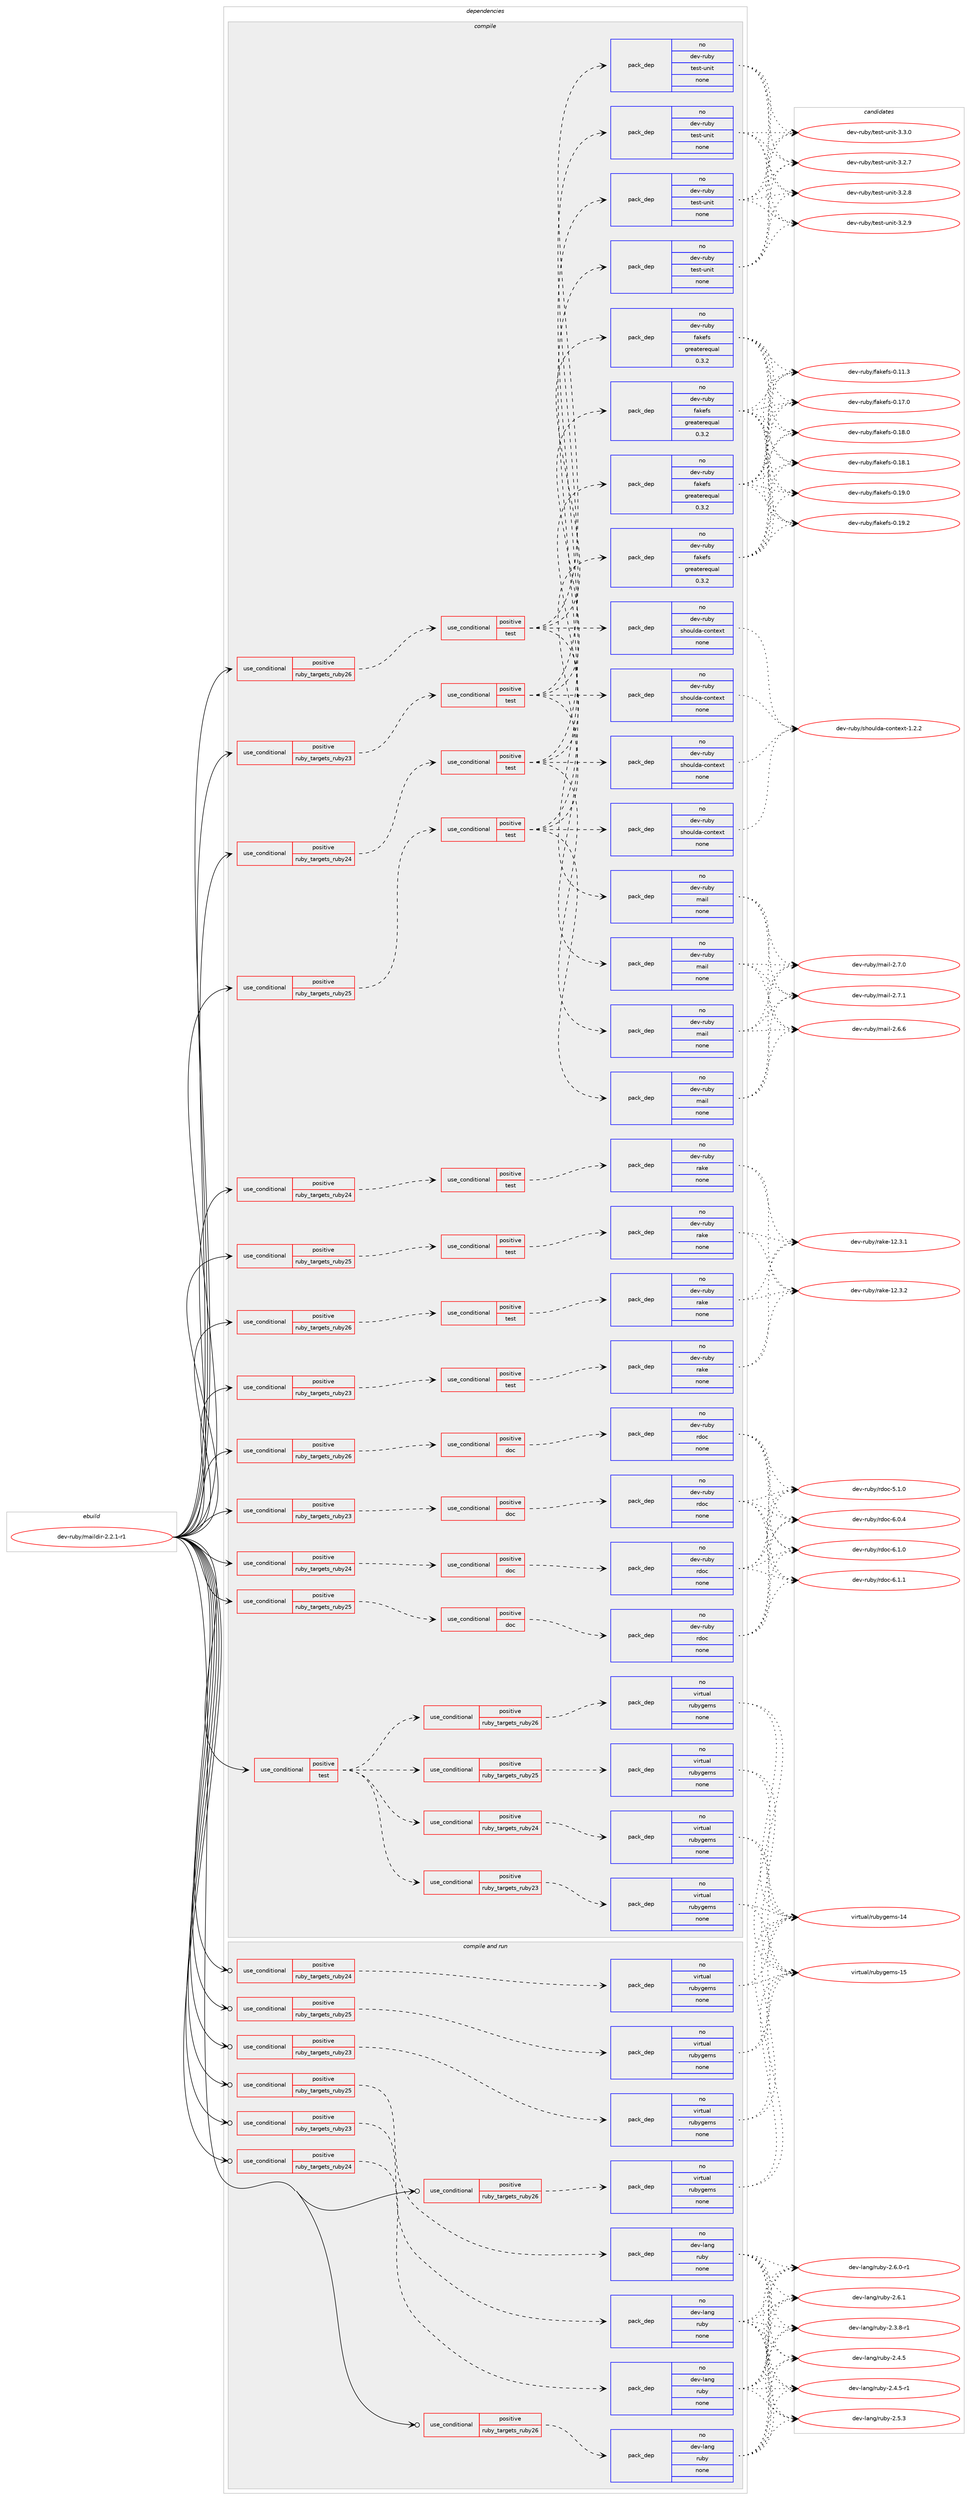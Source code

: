 digraph prolog {

# *************
# Graph options
# *************

newrank=true;
concentrate=true;
compound=true;
graph [rankdir=LR,fontname=Helvetica,fontsize=10,ranksep=1.5];#, ranksep=2.5, nodesep=0.2];
edge  [arrowhead=vee];
node  [fontname=Helvetica,fontsize=10];

# **********
# The ebuild
# **********

subgraph cluster_leftcol {
color=gray;
rank=same;
label=<<i>ebuild</i>>;
id [label="dev-ruby/maildir-2.2.1-r1", color=red, width=4, href="../dev-ruby/maildir-2.2.1-r1.svg"];
}

# ****************
# The dependencies
# ****************

subgraph cluster_midcol {
color=gray;
label=<<i>dependencies</i>>;
subgraph cluster_compile {
fillcolor="#eeeeee";
style=filled;
label=<<i>compile</i>>;
subgraph cond404798 {
dependency1502925 [label=<<TABLE BORDER="0" CELLBORDER="1" CELLSPACING="0" CELLPADDING="4"><TR><TD ROWSPAN="3" CELLPADDING="10">use_conditional</TD></TR><TR><TD>positive</TD></TR><TR><TD>ruby_targets_ruby23</TD></TR></TABLE>>, shape=none, color=red];
subgraph cond404799 {
dependency1502926 [label=<<TABLE BORDER="0" CELLBORDER="1" CELLSPACING="0" CELLPADDING="4"><TR><TD ROWSPAN="3" CELLPADDING="10">use_conditional</TD></TR><TR><TD>positive</TD></TR><TR><TD>doc</TD></TR></TABLE>>, shape=none, color=red];
subgraph pack1074666 {
dependency1502927 [label=<<TABLE BORDER="0" CELLBORDER="1" CELLSPACING="0" CELLPADDING="4" WIDTH="220"><TR><TD ROWSPAN="6" CELLPADDING="30">pack_dep</TD></TR><TR><TD WIDTH="110">no</TD></TR><TR><TD>dev-ruby</TD></TR><TR><TD>rdoc</TD></TR><TR><TD>none</TD></TR><TR><TD></TD></TR></TABLE>>, shape=none, color=blue];
}
dependency1502926:e -> dependency1502927:w [weight=20,style="dashed",arrowhead="vee"];
}
dependency1502925:e -> dependency1502926:w [weight=20,style="dashed",arrowhead="vee"];
}
id:e -> dependency1502925:w [weight=20,style="solid",arrowhead="vee"];
subgraph cond404800 {
dependency1502928 [label=<<TABLE BORDER="0" CELLBORDER="1" CELLSPACING="0" CELLPADDING="4"><TR><TD ROWSPAN="3" CELLPADDING="10">use_conditional</TD></TR><TR><TD>positive</TD></TR><TR><TD>ruby_targets_ruby23</TD></TR></TABLE>>, shape=none, color=red];
subgraph cond404801 {
dependency1502929 [label=<<TABLE BORDER="0" CELLBORDER="1" CELLSPACING="0" CELLPADDING="4"><TR><TD ROWSPAN="3" CELLPADDING="10">use_conditional</TD></TR><TR><TD>positive</TD></TR><TR><TD>test</TD></TR></TABLE>>, shape=none, color=red];
subgraph pack1074667 {
dependency1502930 [label=<<TABLE BORDER="0" CELLBORDER="1" CELLSPACING="0" CELLPADDING="4" WIDTH="220"><TR><TD ROWSPAN="6" CELLPADDING="30">pack_dep</TD></TR><TR><TD WIDTH="110">no</TD></TR><TR><TD>dev-ruby</TD></TR><TR><TD>fakefs</TD></TR><TR><TD>greaterequal</TD></TR><TR><TD>0.3.2</TD></TR></TABLE>>, shape=none, color=blue];
}
dependency1502929:e -> dependency1502930:w [weight=20,style="dashed",arrowhead="vee"];
subgraph pack1074668 {
dependency1502931 [label=<<TABLE BORDER="0" CELLBORDER="1" CELLSPACING="0" CELLPADDING="4" WIDTH="220"><TR><TD ROWSPAN="6" CELLPADDING="30">pack_dep</TD></TR><TR><TD WIDTH="110">no</TD></TR><TR><TD>dev-ruby</TD></TR><TR><TD>mail</TD></TR><TR><TD>none</TD></TR><TR><TD></TD></TR></TABLE>>, shape=none, color=blue];
}
dependency1502929:e -> dependency1502931:w [weight=20,style="dashed",arrowhead="vee"];
subgraph pack1074669 {
dependency1502932 [label=<<TABLE BORDER="0" CELLBORDER="1" CELLSPACING="0" CELLPADDING="4" WIDTH="220"><TR><TD ROWSPAN="6" CELLPADDING="30">pack_dep</TD></TR><TR><TD WIDTH="110">no</TD></TR><TR><TD>dev-ruby</TD></TR><TR><TD>shoulda-context</TD></TR><TR><TD>none</TD></TR><TR><TD></TD></TR></TABLE>>, shape=none, color=blue];
}
dependency1502929:e -> dependency1502932:w [weight=20,style="dashed",arrowhead="vee"];
subgraph pack1074670 {
dependency1502933 [label=<<TABLE BORDER="0" CELLBORDER="1" CELLSPACING="0" CELLPADDING="4" WIDTH="220"><TR><TD ROWSPAN="6" CELLPADDING="30">pack_dep</TD></TR><TR><TD WIDTH="110">no</TD></TR><TR><TD>dev-ruby</TD></TR><TR><TD>test-unit</TD></TR><TR><TD>none</TD></TR><TR><TD></TD></TR></TABLE>>, shape=none, color=blue];
}
dependency1502929:e -> dependency1502933:w [weight=20,style="dashed",arrowhead="vee"];
}
dependency1502928:e -> dependency1502929:w [weight=20,style="dashed",arrowhead="vee"];
}
id:e -> dependency1502928:w [weight=20,style="solid",arrowhead="vee"];
subgraph cond404802 {
dependency1502934 [label=<<TABLE BORDER="0" CELLBORDER="1" CELLSPACING="0" CELLPADDING="4"><TR><TD ROWSPAN="3" CELLPADDING="10">use_conditional</TD></TR><TR><TD>positive</TD></TR><TR><TD>ruby_targets_ruby23</TD></TR></TABLE>>, shape=none, color=red];
subgraph cond404803 {
dependency1502935 [label=<<TABLE BORDER="0" CELLBORDER="1" CELLSPACING="0" CELLPADDING="4"><TR><TD ROWSPAN="3" CELLPADDING="10">use_conditional</TD></TR><TR><TD>positive</TD></TR><TR><TD>test</TD></TR></TABLE>>, shape=none, color=red];
subgraph pack1074671 {
dependency1502936 [label=<<TABLE BORDER="0" CELLBORDER="1" CELLSPACING="0" CELLPADDING="4" WIDTH="220"><TR><TD ROWSPAN="6" CELLPADDING="30">pack_dep</TD></TR><TR><TD WIDTH="110">no</TD></TR><TR><TD>dev-ruby</TD></TR><TR><TD>rake</TD></TR><TR><TD>none</TD></TR><TR><TD></TD></TR></TABLE>>, shape=none, color=blue];
}
dependency1502935:e -> dependency1502936:w [weight=20,style="dashed",arrowhead="vee"];
}
dependency1502934:e -> dependency1502935:w [weight=20,style="dashed",arrowhead="vee"];
}
id:e -> dependency1502934:w [weight=20,style="solid",arrowhead="vee"];
subgraph cond404804 {
dependency1502937 [label=<<TABLE BORDER="0" CELLBORDER="1" CELLSPACING="0" CELLPADDING="4"><TR><TD ROWSPAN="3" CELLPADDING="10">use_conditional</TD></TR><TR><TD>positive</TD></TR><TR><TD>ruby_targets_ruby24</TD></TR></TABLE>>, shape=none, color=red];
subgraph cond404805 {
dependency1502938 [label=<<TABLE BORDER="0" CELLBORDER="1" CELLSPACING="0" CELLPADDING="4"><TR><TD ROWSPAN="3" CELLPADDING="10">use_conditional</TD></TR><TR><TD>positive</TD></TR><TR><TD>doc</TD></TR></TABLE>>, shape=none, color=red];
subgraph pack1074672 {
dependency1502939 [label=<<TABLE BORDER="0" CELLBORDER="1" CELLSPACING="0" CELLPADDING="4" WIDTH="220"><TR><TD ROWSPAN="6" CELLPADDING="30">pack_dep</TD></TR><TR><TD WIDTH="110">no</TD></TR><TR><TD>dev-ruby</TD></TR><TR><TD>rdoc</TD></TR><TR><TD>none</TD></TR><TR><TD></TD></TR></TABLE>>, shape=none, color=blue];
}
dependency1502938:e -> dependency1502939:w [weight=20,style="dashed",arrowhead="vee"];
}
dependency1502937:e -> dependency1502938:w [weight=20,style="dashed",arrowhead="vee"];
}
id:e -> dependency1502937:w [weight=20,style="solid",arrowhead="vee"];
subgraph cond404806 {
dependency1502940 [label=<<TABLE BORDER="0" CELLBORDER="1" CELLSPACING="0" CELLPADDING="4"><TR><TD ROWSPAN="3" CELLPADDING="10">use_conditional</TD></TR><TR><TD>positive</TD></TR><TR><TD>ruby_targets_ruby24</TD></TR></TABLE>>, shape=none, color=red];
subgraph cond404807 {
dependency1502941 [label=<<TABLE BORDER="0" CELLBORDER="1" CELLSPACING="0" CELLPADDING="4"><TR><TD ROWSPAN="3" CELLPADDING="10">use_conditional</TD></TR><TR><TD>positive</TD></TR><TR><TD>test</TD></TR></TABLE>>, shape=none, color=red];
subgraph pack1074673 {
dependency1502942 [label=<<TABLE BORDER="0" CELLBORDER="1" CELLSPACING="0" CELLPADDING="4" WIDTH="220"><TR><TD ROWSPAN="6" CELLPADDING="30">pack_dep</TD></TR><TR><TD WIDTH="110">no</TD></TR><TR><TD>dev-ruby</TD></TR><TR><TD>fakefs</TD></TR><TR><TD>greaterequal</TD></TR><TR><TD>0.3.2</TD></TR></TABLE>>, shape=none, color=blue];
}
dependency1502941:e -> dependency1502942:w [weight=20,style="dashed",arrowhead="vee"];
subgraph pack1074674 {
dependency1502943 [label=<<TABLE BORDER="0" CELLBORDER="1" CELLSPACING="0" CELLPADDING="4" WIDTH="220"><TR><TD ROWSPAN="6" CELLPADDING="30">pack_dep</TD></TR><TR><TD WIDTH="110">no</TD></TR><TR><TD>dev-ruby</TD></TR><TR><TD>mail</TD></TR><TR><TD>none</TD></TR><TR><TD></TD></TR></TABLE>>, shape=none, color=blue];
}
dependency1502941:e -> dependency1502943:w [weight=20,style="dashed",arrowhead="vee"];
subgraph pack1074675 {
dependency1502944 [label=<<TABLE BORDER="0" CELLBORDER="1" CELLSPACING="0" CELLPADDING="4" WIDTH="220"><TR><TD ROWSPAN="6" CELLPADDING="30">pack_dep</TD></TR><TR><TD WIDTH="110">no</TD></TR><TR><TD>dev-ruby</TD></TR><TR><TD>shoulda-context</TD></TR><TR><TD>none</TD></TR><TR><TD></TD></TR></TABLE>>, shape=none, color=blue];
}
dependency1502941:e -> dependency1502944:w [weight=20,style="dashed",arrowhead="vee"];
subgraph pack1074676 {
dependency1502945 [label=<<TABLE BORDER="0" CELLBORDER="1" CELLSPACING="0" CELLPADDING="4" WIDTH="220"><TR><TD ROWSPAN="6" CELLPADDING="30">pack_dep</TD></TR><TR><TD WIDTH="110">no</TD></TR><TR><TD>dev-ruby</TD></TR><TR><TD>test-unit</TD></TR><TR><TD>none</TD></TR><TR><TD></TD></TR></TABLE>>, shape=none, color=blue];
}
dependency1502941:e -> dependency1502945:w [weight=20,style="dashed",arrowhead="vee"];
}
dependency1502940:e -> dependency1502941:w [weight=20,style="dashed",arrowhead="vee"];
}
id:e -> dependency1502940:w [weight=20,style="solid",arrowhead="vee"];
subgraph cond404808 {
dependency1502946 [label=<<TABLE BORDER="0" CELLBORDER="1" CELLSPACING="0" CELLPADDING="4"><TR><TD ROWSPAN="3" CELLPADDING="10">use_conditional</TD></TR><TR><TD>positive</TD></TR><TR><TD>ruby_targets_ruby24</TD></TR></TABLE>>, shape=none, color=red];
subgraph cond404809 {
dependency1502947 [label=<<TABLE BORDER="0" CELLBORDER="1" CELLSPACING="0" CELLPADDING="4"><TR><TD ROWSPAN="3" CELLPADDING="10">use_conditional</TD></TR><TR><TD>positive</TD></TR><TR><TD>test</TD></TR></TABLE>>, shape=none, color=red];
subgraph pack1074677 {
dependency1502948 [label=<<TABLE BORDER="0" CELLBORDER="1" CELLSPACING="0" CELLPADDING="4" WIDTH="220"><TR><TD ROWSPAN="6" CELLPADDING="30">pack_dep</TD></TR><TR><TD WIDTH="110">no</TD></TR><TR><TD>dev-ruby</TD></TR><TR><TD>rake</TD></TR><TR><TD>none</TD></TR><TR><TD></TD></TR></TABLE>>, shape=none, color=blue];
}
dependency1502947:e -> dependency1502948:w [weight=20,style="dashed",arrowhead="vee"];
}
dependency1502946:e -> dependency1502947:w [weight=20,style="dashed",arrowhead="vee"];
}
id:e -> dependency1502946:w [weight=20,style="solid",arrowhead="vee"];
subgraph cond404810 {
dependency1502949 [label=<<TABLE BORDER="0" CELLBORDER="1" CELLSPACING="0" CELLPADDING="4"><TR><TD ROWSPAN="3" CELLPADDING="10">use_conditional</TD></TR><TR><TD>positive</TD></TR><TR><TD>ruby_targets_ruby25</TD></TR></TABLE>>, shape=none, color=red];
subgraph cond404811 {
dependency1502950 [label=<<TABLE BORDER="0" CELLBORDER="1" CELLSPACING="0" CELLPADDING="4"><TR><TD ROWSPAN="3" CELLPADDING="10">use_conditional</TD></TR><TR><TD>positive</TD></TR><TR><TD>doc</TD></TR></TABLE>>, shape=none, color=red];
subgraph pack1074678 {
dependency1502951 [label=<<TABLE BORDER="0" CELLBORDER="1" CELLSPACING="0" CELLPADDING="4" WIDTH="220"><TR><TD ROWSPAN="6" CELLPADDING="30">pack_dep</TD></TR><TR><TD WIDTH="110">no</TD></TR><TR><TD>dev-ruby</TD></TR><TR><TD>rdoc</TD></TR><TR><TD>none</TD></TR><TR><TD></TD></TR></TABLE>>, shape=none, color=blue];
}
dependency1502950:e -> dependency1502951:w [weight=20,style="dashed",arrowhead="vee"];
}
dependency1502949:e -> dependency1502950:w [weight=20,style="dashed",arrowhead="vee"];
}
id:e -> dependency1502949:w [weight=20,style="solid",arrowhead="vee"];
subgraph cond404812 {
dependency1502952 [label=<<TABLE BORDER="0" CELLBORDER="1" CELLSPACING="0" CELLPADDING="4"><TR><TD ROWSPAN="3" CELLPADDING="10">use_conditional</TD></TR><TR><TD>positive</TD></TR><TR><TD>ruby_targets_ruby25</TD></TR></TABLE>>, shape=none, color=red];
subgraph cond404813 {
dependency1502953 [label=<<TABLE BORDER="0" CELLBORDER="1" CELLSPACING="0" CELLPADDING="4"><TR><TD ROWSPAN="3" CELLPADDING="10">use_conditional</TD></TR><TR><TD>positive</TD></TR><TR><TD>test</TD></TR></TABLE>>, shape=none, color=red];
subgraph pack1074679 {
dependency1502954 [label=<<TABLE BORDER="0" CELLBORDER="1" CELLSPACING="0" CELLPADDING="4" WIDTH="220"><TR><TD ROWSPAN="6" CELLPADDING="30">pack_dep</TD></TR><TR><TD WIDTH="110">no</TD></TR><TR><TD>dev-ruby</TD></TR><TR><TD>fakefs</TD></TR><TR><TD>greaterequal</TD></TR><TR><TD>0.3.2</TD></TR></TABLE>>, shape=none, color=blue];
}
dependency1502953:e -> dependency1502954:w [weight=20,style="dashed",arrowhead="vee"];
subgraph pack1074680 {
dependency1502955 [label=<<TABLE BORDER="0" CELLBORDER="1" CELLSPACING="0" CELLPADDING="4" WIDTH="220"><TR><TD ROWSPAN="6" CELLPADDING="30">pack_dep</TD></TR><TR><TD WIDTH="110">no</TD></TR><TR><TD>dev-ruby</TD></TR><TR><TD>mail</TD></TR><TR><TD>none</TD></TR><TR><TD></TD></TR></TABLE>>, shape=none, color=blue];
}
dependency1502953:e -> dependency1502955:w [weight=20,style="dashed",arrowhead="vee"];
subgraph pack1074681 {
dependency1502956 [label=<<TABLE BORDER="0" CELLBORDER="1" CELLSPACING="0" CELLPADDING="4" WIDTH="220"><TR><TD ROWSPAN="6" CELLPADDING="30">pack_dep</TD></TR><TR><TD WIDTH="110">no</TD></TR><TR><TD>dev-ruby</TD></TR><TR><TD>shoulda-context</TD></TR><TR><TD>none</TD></TR><TR><TD></TD></TR></TABLE>>, shape=none, color=blue];
}
dependency1502953:e -> dependency1502956:w [weight=20,style="dashed",arrowhead="vee"];
subgraph pack1074682 {
dependency1502957 [label=<<TABLE BORDER="0" CELLBORDER="1" CELLSPACING="0" CELLPADDING="4" WIDTH="220"><TR><TD ROWSPAN="6" CELLPADDING="30">pack_dep</TD></TR><TR><TD WIDTH="110">no</TD></TR><TR><TD>dev-ruby</TD></TR><TR><TD>test-unit</TD></TR><TR><TD>none</TD></TR><TR><TD></TD></TR></TABLE>>, shape=none, color=blue];
}
dependency1502953:e -> dependency1502957:w [weight=20,style="dashed",arrowhead="vee"];
}
dependency1502952:e -> dependency1502953:w [weight=20,style="dashed",arrowhead="vee"];
}
id:e -> dependency1502952:w [weight=20,style="solid",arrowhead="vee"];
subgraph cond404814 {
dependency1502958 [label=<<TABLE BORDER="0" CELLBORDER="1" CELLSPACING="0" CELLPADDING="4"><TR><TD ROWSPAN="3" CELLPADDING="10">use_conditional</TD></TR><TR><TD>positive</TD></TR><TR><TD>ruby_targets_ruby25</TD></TR></TABLE>>, shape=none, color=red];
subgraph cond404815 {
dependency1502959 [label=<<TABLE BORDER="0" CELLBORDER="1" CELLSPACING="0" CELLPADDING="4"><TR><TD ROWSPAN="3" CELLPADDING="10">use_conditional</TD></TR><TR><TD>positive</TD></TR><TR><TD>test</TD></TR></TABLE>>, shape=none, color=red];
subgraph pack1074683 {
dependency1502960 [label=<<TABLE BORDER="0" CELLBORDER="1" CELLSPACING="0" CELLPADDING="4" WIDTH="220"><TR><TD ROWSPAN="6" CELLPADDING="30">pack_dep</TD></TR><TR><TD WIDTH="110">no</TD></TR><TR><TD>dev-ruby</TD></TR><TR><TD>rake</TD></TR><TR><TD>none</TD></TR><TR><TD></TD></TR></TABLE>>, shape=none, color=blue];
}
dependency1502959:e -> dependency1502960:w [weight=20,style="dashed",arrowhead="vee"];
}
dependency1502958:e -> dependency1502959:w [weight=20,style="dashed",arrowhead="vee"];
}
id:e -> dependency1502958:w [weight=20,style="solid",arrowhead="vee"];
subgraph cond404816 {
dependency1502961 [label=<<TABLE BORDER="0" CELLBORDER="1" CELLSPACING="0" CELLPADDING="4"><TR><TD ROWSPAN="3" CELLPADDING="10">use_conditional</TD></TR><TR><TD>positive</TD></TR><TR><TD>ruby_targets_ruby26</TD></TR></TABLE>>, shape=none, color=red];
subgraph cond404817 {
dependency1502962 [label=<<TABLE BORDER="0" CELLBORDER="1" CELLSPACING="0" CELLPADDING="4"><TR><TD ROWSPAN="3" CELLPADDING="10">use_conditional</TD></TR><TR><TD>positive</TD></TR><TR><TD>doc</TD></TR></TABLE>>, shape=none, color=red];
subgraph pack1074684 {
dependency1502963 [label=<<TABLE BORDER="0" CELLBORDER="1" CELLSPACING="0" CELLPADDING="4" WIDTH="220"><TR><TD ROWSPAN="6" CELLPADDING="30">pack_dep</TD></TR><TR><TD WIDTH="110">no</TD></TR><TR><TD>dev-ruby</TD></TR><TR><TD>rdoc</TD></TR><TR><TD>none</TD></TR><TR><TD></TD></TR></TABLE>>, shape=none, color=blue];
}
dependency1502962:e -> dependency1502963:w [weight=20,style="dashed",arrowhead="vee"];
}
dependency1502961:e -> dependency1502962:w [weight=20,style="dashed",arrowhead="vee"];
}
id:e -> dependency1502961:w [weight=20,style="solid",arrowhead="vee"];
subgraph cond404818 {
dependency1502964 [label=<<TABLE BORDER="0" CELLBORDER="1" CELLSPACING="0" CELLPADDING="4"><TR><TD ROWSPAN="3" CELLPADDING="10">use_conditional</TD></TR><TR><TD>positive</TD></TR><TR><TD>ruby_targets_ruby26</TD></TR></TABLE>>, shape=none, color=red];
subgraph cond404819 {
dependency1502965 [label=<<TABLE BORDER="0" CELLBORDER="1" CELLSPACING="0" CELLPADDING="4"><TR><TD ROWSPAN="3" CELLPADDING="10">use_conditional</TD></TR><TR><TD>positive</TD></TR><TR><TD>test</TD></TR></TABLE>>, shape=none, color=red];
subgraph pack1074685 {
dependency1502966 [label=<<TABLE BORDER="0" CELLBORDER="1" CELLSPACING="0" CELLPADDING="4" WIDTH="220"><TR><TD ROWSPAN="6" CELLPADDING="30">pack_dep</TD></TR><TR><TD WIDTH="110">no</TD></TR><TR><TD>dev-ruby</TD></TR><TR><TD>fakefs</TD></TR><TR><TD>greaterequal</TD></TR><TR><TD>0.3.2</TD></TR></TABLE>>, shape=none, color=blue];
}
dependency1502965:e -> dependency1502966:w [weight=20,style="dashed",arrowhead="vee"];
subgraph pack1074686 {
dependency1502967 [label=<<TABLE BORDER="0" CELLBORDER="1" CELLSPACING="0" CELLPADDING="4" WIDTH="220"><TR><TD ROWSPAN="6" CELLPADDING="30">pack_dep</TD></TR><TR><TD WIDTH="110">no</TD></TR><TR><TD>dev-ruby</TD></TR><TR><TD>mail</TD></TR><TR><TD>none</TD></TR><TR><TD></TD></TR></TABLE>>, shape=none, color=blue];
}
dependency1502965:e -> dependency1502967:w [weight=20,style="dashed",arrowhead="vee"];
subgraph pack1074687 {
dependency1502968 [label=<<TABLE BORDER="0" CELLBORDER="1" CELLSPACING="0" CELLPADDING="4" WIDTH="220"><TR><TD ROWSPAN="6" CELLPADDING="30">pack_dep</TD></TR><TR><TD WIDTH="110">no</TD></TR><TR><TD>dev-ruby</TD></TR><TR><TD>shoulda-context</TD></TR><TR><TD>none</TD></TR><TR><TD></TD></TR></TABLE>>, shape=none, color=blue];
}
dependency1502965:e -> dependency1502968:w [weight=20,style="dashed",arrowhead="vee"];
subgraph pack1074688 {
dependency1502969 [label=<<TABLE BORDER="0" CELLBORDER="1" CELLSPACING="0" CELLPADDING="4" WIDTH="220"><TR><TD ROWSPAN="6" CELLPADDING="30">pack_dep</TD></TR><TR><TD WIDTH="110">no</TD></TR><TR><TD>dev-ruby</TD></TR><TR><TD>test-unit</TD></TR><TR><TD>none</TD></TR><TR><TD></TD></TR></TABLE>>, shape=none, color=blue];
}
dependency1502965:e -> dependency1502969:w [weight=20,style="dashed",arrowhead="vee"];
}
dependency1502964:e -> dependency1502965:w [weight=20,style="dashed",arrowhead="vee"];
}
id:e -> dependency1502964:w [weight=20,style="solid",arrowhead="vee"];
subgraph cond404820 {
dependency1502970 [label=<<TABLE BORDER="0" CELLBORDER="1" CELLSPACING="0" CELLPADDING="4"><TR><TD ROWSPAN="3" CELLPADDING="10">use_conditional</TD></TR><TR><TD>positive</TD></TR><TR><TD>ruby_targets_ruby26</TD></TR></TABLE>>, shape=none, color=red];
subgraph cond404821 {
dependency1502971 [label=<<TABLE BORDER="0" CELLBORDER="1" CELLSPACING="0" CELLPADDING="4"><TR><TD ROWSPAN="3" CELLPADDING="10">use_conditional</TD></TR><TR><TD>positive</TD></TR><TR><TD>test</TD></TR></TABLE>>, shape=none, color=red];
subgraph pack1074689 {
dependency1502972 [label=<<TABLE BORDER="0" CELLBORDER="1" CELLSPACING="0" CELLPADDING="4" WIDTH="220"><TR><TD ROWSPAN="6" CELLPADDING="30">pack_dep</TD></TR><TR><TD WIDTH="110">no</TD></TR><TR><TD>dev-ruby</TD></TR><TR><TD>rake</TD></TR><TR><TD>none</TD></TR><TR><TD></TD></TR></TABLE>>, shape=none, color=blue];
}
dependency1502971:e -> dependency1502972:w [weight=20,style="dashed",arrowhead="vee"];
}
dependency1502970:e -> dependency1502971:w [weight=20,style="dashed",arrowhead="vee"];
}
id:e -> dependency1502970:w [weight=20,style="solid",arrowhead="vee"];
subgraph cond404822 {
dependency1502973 [label=<<TABLE BORDER="0" CELLBORDER="1" CELLSPACING="0" CELLPADDING="4"><TR><TD ROWSPAN="3" CELLPADDING="10">use_conditional</TD></TR><TR><TD>positive</TD></TR><TR><TD>test</TD></TR></TABLE>>, shape=none, color=red];
subgraph cond404823 {
dependency1502974 [label=<<TABLE BORDER="0" CELLBORDER="1" CELLSPACING="0" CELLPADDING="4"><TR><TD ROWSPAN="3" CELLPADDING="10">use_conditional</TD></TR><TR><TD>positive</TD></TR><TR><TD>ruby_targets_ruby23</TD></TR></TABLE>>, shape=none, color=red];
subgraph pack1074690 {
dependency1502975 [label=<<TABLE BORDER="0" CELLBORDER="1" CELLSPACING="0" CELLPADDING="4" WIDTH="220"><TR><TD ROWSPAN="6" CELLPADDING="30">pack_dep</TD></TR><TR><TD WIDTH="110">no</TD></TR><TR><TD>virtual</TD></TR><TR><TD>rubygems</TD></TR><TR><TD>none</TD></TR><TR><TD></TD></TR></TABLE>>, shape=none, color=blue];
}
dependency1502974:e -> dependency1502975:w [weight=20,style="dashed",arrowhead="vee"];
}
dependency1502973:e -> dependency1502974:w [weight=20,style="dashed",arrowhead="vee"];
subgraph cond404824 {
dependency1502976 [label=<<TABLE BORDER="0" CELLBORDER="1" CELLSPACING="0" CELLPADDING="4"><TR><TD ROWSPAN="3" CELLPADDING="10">use_conditional</TD></TR><TR><TD>positive</TD></TR><TR><TD>ruby_targets_ruby24</TD></TR></TABLE>>, shape=none, color=red];
subgraph pack1074691 {
dependency1502977 [label=<<TABLE BORDER="0" CELLBORDER="1" CELLSPACING="0" CELLPADDING="4" WIDTH="220"><TR><TD ROWSPAN="6" CELLPADDING="30">pack_dep</TD></TR><TR><TD WIDTH="110">no</TD></TR><TR><TD>virtual</TD></TR><TR><TD>rubygems</TD></TR><TR><TD>none</TD></TR><TR><TD></TD></TR></TABLE>>, shape=none, color=blue];
}
dependency1502976:e -> dependency1502977:w [weight=20,style="dashed",arrowhead="vee"];
}
dependency1502973:e -> dependency1502976:w [weight=20,style="dashed",arrowhead="vee"];
subgraph cond404825 {
dependency1502978 [label=<<TABLE BORDER="0" CELLBORDER="1" CELLSPACING="0" CELLPADDING="4"><TR><TD ROWSPAN="3" CELLPADDING="10">use_conditional</TD></TR><TR><TD>positive</TD></TR><TR><TD>ruby_targets_ruby25</TD></TR></TABLE>>, shape=none, color=red];
subgraph pack1074692 {
dependency1502979 [label=<<TABLE BORDER="0" CELLBORDER="1" CELLSPACING="0" CELLPADDING="4" WIDTH="220"><TR><TD ROWSPAN="6" CELLPADDING="30">pack_dep</TD></TR><TR><TD WIDTH="110">no</TD></TR><TR><TD>virtual</TD></TR><TR><TD>rubygems</TD></TR><TR><TD>none</TD></TR><TR><TD></TD></TR></TABLE>>, shape=none, color=blue];
}
dependency1502978:e -> dependency1502979:w [weight=20,style="dashed",arrowhead="vee"];
}
dependency1502973:e -> dependency1502978:w [weight=20,style="dashed",arrowhead="vee"];
subgraph cond404826 {
dependency1502980 [label=<<TABLE BORDER="0" CELLBORDER="1" CELLSPACING="0" CELLPADDING="4"><TR><TD ROWSPAN="3" CELLPADDING="10">use_conditional</TD></TR><TR><TD>positive</TD></TR><TR><TD>ruby_targets_ruby26</TD></TR></TABLE>>, shape=none, color=red];
subgraph pack1074693 {
dependency1502981 [label=<<TABLE BORDER="0" CELLBORDER="1" CELLSPACING="0" CELLPADDING="4" WIDTH="220"><TR><TD ROWSPAN="6" CELLPADDING="30">pack_dep</TD></TR><TR><TD WIDTH="110">no</TD></TR><TR><TD>virtual</TD></TR><TR><TD>rubygems</TD></TR><TR><TD>none</TD></TR><TR><TD></TD></TR></TABLE>>, shape=none, color=blue];
}
dependency1502980:e -> dependency1502981:w [weight=20,style="dashed",arrowhead="vee"];
}
dependency1502973:e -> dependency1502980:w [weight=20,style="dashed",arrowhead="vee"];
}
id:e -> dependency1502973:w [weight=20,style="solid",arrowhead="vee"];
}
subgraph cluster_compileandrun {
fillcolor="#eeeeee";
style=filled;
label=<<i>compile and run</i>>;
subgraph cond404827 {
dependency1502982 [label=<<TABLE BORDER="0" CELLBORDER="1" CELLSPACING="0" CELLPADDING="4"><TR><TD ROWSPAN="3" CELLPADDING="10">use_conditional</TD></TR><TR><TD>positive</TD></TR><TR><TD>ruby_targets_ruby23</TD></TR></TABLE>>, shape=none, color=red];
subgraph pack1074694 {
dependency1502983 [label=<<TABLE BORDER="0" CELLBORDER="1" CELLSPACING="0" CELLPADDING="4" WIDTH="220"><TR><TD ROWSPAN="6" CELLPADDING="30">pack_dep</TD></TR><TR><TD WIDTH="110">no</TD></TR><TR><TD>dev-lang</TD></TR><TR><TD>ruby</TD></TR><TR><TD>none</TD></TR><TR><TD></TD></TR></TABLE>>, shape=none, color=blue];
}
dependency1502982:e -> dependency1502983:w [weight=20,style="dashed",arrowhead="vee"];
}
id:e -> dependency1502982:w [weight=20,style="solid",arrowhead="odotvee"];
subgraph cond404828 {
dependency1502984 [label=<<TABLE BORDER="0" CELLBORDER="1" CELLSPACING="0" CELLPADDING="4"><TR><TD ROWSPAN="3" CELLPADDING="10">use_conditional</TD></TR><TR><TD>positive</TD></TR><TR><TD>ruby_targets_ruby23</TD></TR></TABLE>>, shape=none, color=red];
subgraph pack1074695 {
dependency1502985 [label=<<TABLE BORDER="0" CELLBORDER="1" CELLSPACING="0" CELLPADDING="4" WIDTH="220"><TR><TD ROWSPAN="6" CELLPADDING="30">pack_dep</TD></TR><TR><TD WIDTH="110">no</TD></TR><TR><TD>virtual</TD></TR><TR><TD>rubygems</TD></TR><TR><TD>none</TD></TR><TR><TD></TD></TR></TABLE>>, shape=none, color=blue];
}
dependency1502984:e -> dependency1502985:w [weight=20,style="dashed",arrowhead="vee"];
}
id:e -> dependency1502984:w [weight=20,style="solid",arrowhead="odotvee"];
subgraph cond404829 {
dependency1502986 [label=<<TABLE BORDER="0" CELLBORDER="1" CELLSPACING="0" CELLPADDING="4"><TR><TD ROWSPAN="3" CELLPADDING="10">use_conditional</TD></TR><TR><TD>positive</TD></TR><TR><TD>ruby_targets_ruby24</TD></TR></TABLE>>, shape=none, color=red];
subgraph pack1074696 {
dependency1502987 [label=<<TABLE BORDER="0" CELLBORDER="1" CELLSPACING="0" CELLPADDING="4" WIDTH="220"><TR><TD ROWSPAN="6" CELLPADDING="30">pack_dep</TD></TR><TR><TD WIDTH="110">no</TD></TR><TR><TD>dev-lang</TD></TR><TR><TD>ruby</TD></TR><TR><TD>none</TD></TR><TR><TD></TD></TR></TABLE>>, shape=none, color=blue];
}
dependency1502986:e -> dependency1502987:w [weight=20,style="dashed",arrowhead="vee"];
}
id:e -> dependency1502986:w [weight=20,style="solid",arrowhead="odotvee"];
subgraph cond404830 {
dependency1502988 [label=<<TABLE BORDER="0" CELLBORDER="1" CELLSPACING="0" CELLPADDING="4"><TR><TD ROWSPAN="3" CELLPADDING="10">use_conditional</TD></TR><TR><TD>positive</TD></TR><TR><TD>ruby_targets_ruby24</TD></TR></TABLE>>, shape=none, color=red];
subgraph pack1074697 {
dependency1502989 [label=<<TABLE BORDER="0" CELLBORDER="1" CELLSPACING="0" CELLPADDING="4" WIDTH="220"><TR><TD ROWSPAN="6" CELLPADDING="30">pack_dep</TD></TR><TR><TD WIDTH="110">no</TD></TR><TR><TD>virtual</TD></TR><TR><TD>rubygems</TD></TR><TR><TD>none</TD></TR><TR><TD></TD></TR></TABLE>>, shape=none, color=blue];
}
dependency1502988:e -> dependency1502989:w [weight=20,style="dashed",arrowhead="vee"];
}
id:e -> dependency1502988:w [weight=20,style="solid",arrowhead="odotvee"];
subgraph cond404831 {
dependency1502990 [label=<<TABLE BORDER="0" CELLBORDER="1" CELLSPACING="0" CELLPADDING="4"><TR><TD ROWSPAN="3" CELLPADDING="10">use_conditional</TD></TR><TR><TD>positive</TD></TR><TR><TD>ruby_targets_ruby25</TD></TR></TABLE>>, shape=none, color=red];
subgraph pack1074698 {
dependency1502991 [label=<<TABLE BORDER="0" CELLBORDER="1" CELLSPACING="0" CELLPADDING="4" WIDTH="220"><TR><TD ROWSPAN="6" CELLPADDING="30">pack_dep</TD></TR><TR><TD WIDTH="110">no</TD></TR><TR><TD>dev-lang</TD></TR><TR><TD>ruby</TD></TR><TR><TD>none</TD></TR><TR><TD></TD></TR></TABLE>>, shape=none, color=blue];
}
dependency1502990:e -> dependency1502991:w [weight=20,style="dashed",arrowhead="vee"];
}
id:e -> dependency1502990:w [weight=20,style="solid",arrowhead="odotvee"];
subgraph cond404832 {
dependency1502992 [label=<<TABLE BORDER="0" CELLBORDER="1" CELLSPACING="0" CELLPADDING="4"><TR><TD ROWSPAN="3" CELLPADDING="10">use_conditional</TD></TR><TR><TD>positive</TD></TR><TR><TD>ruby_targets_ruby25</TD></TR></TABLE>>, shape=none, color=red];
subgraph pack1074699 {
dependency1502993 [label=<<TABLE BORDER="0" CELLBORDER="1" CELLSPACING="0" CELLPADDING="4" WIDTH="220"><TR><TD ROWSPAN="6" CELLPADDING="30">pack_dep</TD></TR><TR><TD WIDTH="110">no</TD></TR><TR><TD>virtual</TD></TR><TR><TD>rubygems</TD></TR><TR><TD>none</TD></TR><TR><TD></TD></TR></TABLE>>, shape=none, color=blue];
}
dependency1502992:e -> dependency1502993:w [weight=20,style="dashed",arrowhead="vee"];
}
id:e -> dependency1502992:w [weight=20,style="solid",arrowhead="odotvee"];
subgraph cond404833 {
dependency1502994 [label=<<TABLE BORDER="0" CELLBORDER="1" CELLSPACING="0" CELLPADDING="4"><TR><TD ROWSPAN="3" CELLPADDING="10">use_conditional</TD></TR><TR><TD>positive</TD></TR><TR><TD>ruby_targets_ruby26</TD></TR></TABLE>>, shape=none, color=red];
subgraph pack1074700 {
dependency1502995 [label=<<TABLE BORDER="0" CELLBORDER="1" CELLSPACING="0" CELLPADDING="4" WIDTH="220"><TR><TD ROWSPAN="6" CELLPADDING="30">pack_dep</TD></TR><TR><TD WIDTH="110">no</TD></TR><TR><TD>dev-lang</TD></TR><TR><TD>ruby</TD></TR><TR><TD>none</TD></TR><TR><TD></TD></TR></TABLE>>, shape=none, color=blue];
}
dependency1502994:e -> dependency1502995:w [weight=20,style="dashed",arrowhead="vee"];
}
id:e -> dependency1502994:w [weight=20,style="solid",arrowhead="odotvee"];
subgraph cond404834 {
dependency1502996 [label=<<TABLE BORDER="0" CELLBORDER="1" CELLSPACING="0" CELLPADDING="4"><TR><TD ROWSPAN="3" CELLPADDING="10">use_conditional</TD></TR><TR><TD>positive</TD></TR><TR><TD>ruby_targets_ruby26</TD></TR></TABLE>>, shape=none, color=red];
subgraph pack1074701 {
dependency1502997 [label=<<TABLE BORDER="0" CELLBORDER="1" CELLSPACING="0" CELLPADDING="4" WIDTH="220"><TR><TD ROWSPAN="6" CELLPADDING="30">pack_dep</TD></TR><TR><TD WIDTH="110">no</TD></TR><TR><TD>virtual</TD></TR><TR><TD>rubygems</TD></TR><TR><TD>none</TD></TR><TR><TD></TD></TR></TABLE>>, shape=none, color=blue];
}
dependency1502996:e -> dependency1502997:w [weight=20,style="dashed",arrowhead="vee"];
}
id:e -> dependency1502996:w [weight=20,style="solid",arrowhead="odotvee"];
}
subgraph cluster_run {
fillcolor="#eeeeee";
style=filled;
label=<<i>run</i>>;
}
}

# **************
# The candidates
# **************

subgraph cluster_choices {
rank=same;
color=gray;
label=<<i>candidates</i>>;

subgraph choice1074666 {
color=black;
nodesep=1;
choice10010111845114117981214711410011199455346494648 [label="dev-ruby/rdoc-5.1.0", color=red, width=4,href="../dev-ruby/rdoc-5.1.0.svg"];
choice10010111845114117981214711410011199455446484652 [label="dev-ruby/rdoc-6.0.4", color=red, width=4,href="../dev-ruby/rdoc-6.0.4.svg"];
choice10010111845114117981214711410011199455446494648 [label="dev-ruby/rdoc-6.1.0", color=red, width=4,href="../dev-ruby/rdoc-6.1.0.svg"];
choice10010111845114117981214711410011199455446494649 [label="dev-ruby/rdoc-6.1.1", color=red, width=4,href="../dev-ruby/rdoc-6.1.1.svg"];
dependency1502927:e -> choice10010111845114117981214711410011199455346494648:w [style=dotted,weight="100"];
dependency1502927:e -> choice10010111845114117981214711410011199455446484652:w [style=dotted,weight="100"];
dependency1502927:e -> choice10010111845114117981214711410011199455446494648:w [style=dotted,weight="100"];
dependency1502927:e -> choice10010111845114117981214711410011199455446494649:w [style=dotted,weight="100"];
}
subgraph choice1074667 {
color=black;
nodesep=1;
choice1001011184511411798121471029710710110211545484649494651 [label="dev-ruby/fakefs-0.11.3", color=red, width=4,href="../dev-ruby/fakefs-0.11.3.svg"];
choice1001011184511411798121471029710710110211545484649554648 [label="dev-ruby/fakefs-0.17.0", color=red, width=4,href="../dev-ruby/fakefs-0.17.0.svg"];
choice1001011184511411798121471029710710110211545484649564648 [label="dev-ruby/fakefs-0.18.0", color=red, width=4,href="../dev-ruby/fakefs-0.18.0.svg"];
choice1001011184511411798121471029710710110211545484649564649 [label="dev-ruby/fakefs-0.18.1", color=red, width=4,href="../dev-ruby/fakefs-0.18.1.svg"];
choice1001011184511411798121471029710710110211545484649574648 [label="dev-ruby/fakefs-0.19.0", color=red, width=4,href="../dev-ruby/fakefs-0.19.0.svg"];
choice1001011184511411798121471029710710110211545484649574650 [label="dev-ruby/fakefs-0.19.2", color=red, width=4,href="../dev-ruby/fakefs-0.19.2.svg"];
dependency1502930:e -> choice1001011184511411798121471029710710110211545484649494651:w [style=dotted,weight="100"];
dependency1502930:e -> choice1001011184511411798121471029710710110211545484649554648:w [style=dotted,weight="100"];
dependency1502930:e -> choice1001011184511411798121471029710710110211545484649564648:w [style=dotted,weight="100"];
dependency1502930:e -> choice1001011184511411798121471029710710110211545484649564649:w [style=dotted,weight="100"];
dependency1502930:e -> choice1001011184511411798121471029710710110211545484649574648:w [style=dotted,weight="100"];
dependency1502930:e -> choice1001011184511411798121471029710710110211545484649574650:w [style=dotted,weight="100"];
}
subgraph choice1074668 {
color=black;
nodesep=1;
choice10010111845114117981214710997105108455046544654 [label="dev-ruby/mail-2.6.6", color=red, width=4,href="../dev-ruby/mail-2.6.6.svg"];
choice10010111845114117981214710997105108455046554648 [label="dev-ruby/mail-2.7.0", color=red, width=4,href="../dev-ruby/mail-2.7.0.svg"];
choice10010111845114117981214710997105108455046554649 [label="dev-ruby/mail-2.7.1", color=red, width=4,href="../dev-ruby/mail-2.7.1.svg"];
dependency1502931:e -> choice10010111845114117981214710997105108455046544654:w [style=dotted,weight="100"];
dependency1502931:e -> choice10010111845114117981214710997105108455046554648:w [style=dotted,weight="100"];
dependency1502931:e -> choice10010111845114117981214710997105108455046554649:w [style=dotted,weight="100"];
}
subgraph choice1074669 {
color=black;
nodesep=1;
choice100101118451141179812147115104111117108100974599111110116101120116454946504650 [label="dev-ruby/shoulda-context-1.2.2", color=red, width=4,href="../dev-ruby/shoulda-context-1.2.2.svg"];
dependency1502932:e -> choice100101118451141179812147115104111117108100974599111110116101120116454946504650:w [style=dotted,weight="100"];
}
subgraph choice1074670 {
color=black;
nodesep=1;
choice10010111845114117981214711610111511645117110105116455146504655 [label="dev-ruby/test-unit-3.2.7", color=red, width=4,href="../dev-ruby/test-unit-3.2.7.svg"];
choice10010111845114117981214711610111511645117110105116455146504656 [label="dev-ruby/test-unit-3.2.8", color=red, width=4,href="../dev-ruby/test-unit-3.2.8.svg"];
choice10010111845114117981214711610111511645117110105116455146504657 [label="dev-ruby/test-unit-3.2.9", color=red, width=4,href="../dev-ruby/test-unit-3.2.9.svg"];
choice10010111845114117981214711610111511645117110105116455146514648 [label="dev-ruby/test-unit-3.3.0", color=red, width=4,href="../dev-ruby/test-unit-3.3.0.svg"];
dependency1502933:e -> choice10010111845114117981214711610111511645117110105116455146504655:w [style=dotted,weight="100"];
dependency1502933:e -> choice10010111845114117981214711610111511645117110105116455146504656:w [style=dotted,weight="100"];
dependency1502933:e -> choice10010111845114117981214711610111511645117110105116455146504657:w [style=dotted,weight="100"];
dependency1502933:e -> choice10010111845114117981214711610111511645117110105116455146514648:w [style=dotted,weight="100"];
}
subgraph choice1074671 {
color=black;
nodesep=1;
choice1001011184511411798121471149710710145495046514649 [label="dev-ruby/rake-12.3.1", color=red, width=4,href="../dev-ruby/rake-12.3.1.svg"];
choice1001011184511411798121471149710710145495046514650 [label="dev-ruby/rake-12.3.2", color=red, width=4,href="../dev-ruby/rake-12.3.2.svg"];
dependency1502936:e -> choice1001011184511411798121471149710710145495046514649:w [style=dotted,weight="100"];
dependency1502936:e -> choice1001011184511411798121471149710710145495046514650:w [style=dotted,weight="100"];
}
subgraph choice1074672 {
color=black;
nodesep=1;
choice10010111845114117981214711410011199455346494648 [label="dev-ruby/rdoc-5.1.0", color=red, width=4,href="../dev-ruby/rdoc-5.1.0.svg"];
choice10010111845114117981214711410011199455446484652 [label="dev-ruby/rdoc-6.0.4", color=red, width=4,href="../dev-ruby/rdoc-6.0.4.svg"];
choice10010111845114117981214711410011199455446494648 [label="dev-ruby/rdoc-6.1.0", color=red, width=4,href="../dev-ruby/rdoc-6.1.0.svg"];
choice10010111845114117981214711410011199455446494649 [label="dev-ruby/rdoc-6.1.1", color=red, width=4,href="../dev-ruby/rdoc-6.1.1.svg"];
dependency1502939:e -> choice10010111845114117981214711410011199455346494648:w [style=dotted,weight="100"];
dependency1502939:e -> choice10010111845114117981214711410011199455446484652:w [style=dotted,weight="100"];
dependency1502939:e -> choice10010111845114117981214711410011199455446494648:w [style=dotted,weight="100"];
dependency1502939:e -> choice10010111845114117981214711410011199455446494649:w [style=dotted,weight="100"];
}
subgraph choice1074673 {
color=black;
nodesep=1;
choice1001011184511411798121471029710710110211545484649494651 [label="dev-ruby/fakefs-0.11.3", color=red, width=4,href="../dev-ruby/fakefs-0.11.3.svg"];
choice1001011184511411798121471029710710110211545484649554648 [label="dev-ruby/fakefs-0.17.0", color=red, width=4,href="../dev-ruby/fakefs-0.17.0.svg"];
choice1001011184511411798121471029710710110211545484649564648 [label="dev-ruby/fakefs-0.18.0", color=red, width=4,href="../dev-ruby/fakefs-0.18.0.svg"];
choice1001011184511411798121471029710710110211545484649564649 [label="dev-ruby/fakefs-0.18.1", color=red, width=4,href="../dev-ruby/fakefs-0.18.1.svg"];
choice1001011184511411798121471029710710110211545484649574648 [label="dev-ruby/fakefs-0.19.0", color=red, width=4,href="../dev-ruby/fakefs-0.19.0.svg"];
choice1001011184511411798121471029710710110211545484649574650 [label="dev-ruby/fakefs-0.19.2", color=red, width=4,href="../dev-ruby/fakefs-0.19.2.svg"];
dependency1502942:e -> choice1001011184511411798121471029710710110211545484649494651:w [style=dotted,weight="100"];
dependency1502942:e -> choice1001011184511411798121471029710710110211545484649554648:w [style=dotted,weight="100"];
dependency1502942:e -> choice1001011184511411798121471029710710110211545484649564648:w [style=dotted,weight="100"];
dependency1502942:e -> choice1001011184511411798121471029710710110211545484649564649:w [style=dotted,weight="100"];
dependency1502942:e -> choice1001011184511411798121471029710710110211545484649574648:w [style=dotted,weight="100"];
dependency1502942:e -> choice1001011184511411798121471029710710110211545484649574650:w [style=dotted,weight="100"];
}
subgraph choice1074674 {
color=black;
nodesep=1;
choice10010111845114117981214710997105108455046544654 [label="dev-ruby/mail-2.6.6", color=red, width=4,href="../dev-ruby/mail-2.6.6.svg"];
choice10010111845114117981214710997105108455046554648 [label="dev-ruby/mail-2.7.0", color=red, width=4,href="../dev-ruby/mail-2.7.0.svg"];
choice10010111845114117981214710997105108455046554649 [label="dev-ruby/mail-2.7.1", color=red, width=4,href="../dev-ruby/mail-2.7.1.svg"];
dependency1502943:e -> choice10010111845114117981214710997105108455046544654:w [style=dotted,weight="100"];
dependency1502943:e -> choice10010111845114117981214710997105108455046554648:w [style=dotted,weight="100"];
dependency1502943:e -> choice10010111845114117981214710997105108455046554649:w [style=dotted,weight="100"];
}
subgraph choice1074675 {
color=black;
nodesep=1;
choice100101118451141179812147115104111117108100974599111110116101120116454946504650 [label="dev-ruby/shoulda-context-1.2.2", color=red, width=4,href="../dev-ruby/shoulda-context-1.2.2.svg"];
dependency1502944:e -> choice100101118451141179812147115104111117108100974599111110116101120116454946504650:w [style=dotted,weight="100"];
}
subgraph choice1074676 {
color=black;
nodesep=1;
choice10010111845114117981214711610111511645117110105116455146504655 [label="dev-ruby/test-unit-3.2.7", color=red, width=4,href="../dev-ruby/test-unit-3.2.7.svg"];
choice10010111845114117981214711610111511645117110105116455146504656 [label="dev-ruby/test-unit-3.2.8", color=red, width=4,href="../dev-ruby/test-unit-3.2.8.svg"];
choice10010111845114117981214711610111511645117110105116455146504657 [label="dev-ruby/test-unit-3.2.9", color=red, width=4,href="../dev-ruby/test-unit-3.2.9.svg"];
choice10010111845114117981214711610111511645117110105116455146514648 [label="dev-ruby/test-unit-3.3.0", color=red, width=4,href="../dev-ruby/test-unit-3.3.0.svg"];
dependency1502945:e -> choice10010111845114117981214711610111511645117110105116455146504655:w [style=dotted,weight="100"];
dependency1502945:e -> choice10010111845114117981214711610111511645117110105116455146504656:w [style=dotted,weight="100"];
dependency1502945:e -> choice10010111845114117981214711610111511645117110105116455146504657:w [style=dotted,weight="100"];
dependency1502945:e -> choice10010111845114117981214711610111511645117110105116455146514648:w [style=dotted,weight="100"];
}
subgraph choice1074677 {
color=black;
nodesep=1;
choice1001011184511411798121471149710710145495046514649 [label="dev-ruby/rake-12.3.1", color=red, width=4,href="../dev-ruby/rake-12.3.1.svg"];
choice1001011184511411798121471149710710145495046514650 [label="dev-ruby/rake-12.3.2", color=red, width=4,href="../dev-ruby/rake-12.3.2.svg"];
dependency1502948:e -> choice1001011184511411798121471149710710145495046514649:w [style=dotted,weight="100"];
dependency1502948:e -> choice1001011184511411798121471149710710145495046514650:w [style=dotted,weight="100"];
}
subgraph choice1074678 {
color=black;
nodesep=1;
choice10010111845114117981214711410011199455346494648 [label="dev-ruby/rdoc-5.1.0", color=red, width=4,href="../dev-ruby/rdoc-5.1.0.svg"];
choice10010111845114117981214711410011199455446484652 [label="dev-ruby/rdoc-6.0.4", color=red, width=4,href="../dev-ruby/rdoc-6.0.4.svg"];
choice10010111845114117981214711410011199455446494648 [label="dev-ruby/rdoc-6.1.0", color=red, width=4,href="../dev-ruby/rdoc-6.1.0.svg"];
choice10010111845114117981214711410011199455446494649 [label="dev-ruby/rdoc-6.1.1", color=red, width=4,href="../dev-ruby/rdoc-6.1.1.svg"];
dependency1502951:e -> choice10010111845114117981214711410011199455346494648:w [style=dotted,weight="100"];
dependency1502951:e -> choice10010111845114117981214711410011199455446484652:w [style=dotted,weight="100"];
dependency1502951:e -> choice10010111845114117981214711410011199455446494648:w [style=dotted,weight="100"];
dependency1502951:e -> choice10010111845114117981214711410011199455446494649:w [style=dotted,weight="100"];
}
subgraph choice1074679 {
color=black;
nodesep=1;
choice1001011184511411798121471029710710110211545484649494651 [label="dev-ruby/fakefs-0.11.3", color=red, width=4,href="../dev-ruby/fakefs-0.11.3.svg"];
choice1001011184511411798121471029710710110211545484649554648 [label="dev-ruby/fakefs-0.17.0", color=red, width=4,href="../dev-ruby/fakefs-0.17.0.svg"];
choice1001011184511411798121471029710710110211545484649564648 [label="dev-ruby/fakefs-0.18.0", color=red, width=4,href="../dev-ruby/fakefs-0.18.0.svg"];
choice1001011184511411798121471029710710110211545484649564649 [label="dev-ruby/fakefs-0.18.1", color=red, width=4,href="../dev-ruby/fakefs-0.18.1.svg"];
choice1001011184511411798121471029710710110211545484649574648 [label="dev-ruby/fakefs-0.19.0", color=red, width=4,href="../dev-ruby/fakefs-0.19.0.svg"];
choice1001011184511411798121471029710710110211545484649574650 [label="dev-ruby/fakefs-0.19.2", color=red, width=4,href="../dev-ruby/fakefs-0.19.2.svg"];
dependency1502954:e -> choice1001011184511411798121471029710710110211545484649494651:w [style=dotted,weight="100"];
dependency1502954:e -> choice1001011184511411798121471029710710110211545484649554648:w [style=dotted,weight="100"];
dependency1502954:e -> choice1001011184511411798121471029710710110211545484649564648:w [style=dotted,weight="100"];
dependency1502954:e -> choice1001011184511411798121471029710710110211545484649564649:w [style=dotted,weight="100"];
dependency1502954:e -> choice1001011184511411798121471029710710110211545484649574648:w [style=dotted,weight="100"];
dependency1502954:e -> choice1001011184511411798121471029710710110211545484649574650:w [style=dotted,weight="100"];
}
subgraph choice1074680 {
color=black;
nodesep=1;
choice10010111845114117981214710997105108455046544654 [label="dev-ruby/mail-2.6.6", color=red, width=4,href="../dev-ruby/mail-2.6.6.svg"];
choice10010111845114117981214710997105108455046554648 [label="dev-ruby/mail-2.7.0", color=red, width=4,href="../dev-ruby/mail-2.7.0.svg"];
choice10010111845114117981214710997105108455046554649 [label="dev-ruby/mail-2.7.1", color=red, width=4,href="../dev-ruby/mail-2.7.1.svg"];
dependency1502955:e -> choice10010111845114117981214710997105108455046544654:w [style=dotted,weight="100"];
dependency1502955:e -> choice10010111845114117981214710997105108455046554648:w [style=dotted,weight="100"];
dependency1502955:e -> choice10010111845114117981214710997105108455046554649:w [style=dotted,weight="100"];
}
subgraph choice1074681 {
color=black;
nodesep=1;
choice100101118451141179812147115104111117108100974599111110116101120116454946504650 [label="dev-ruby/shoulda-context-1.2.2", color=red, width=4,href="../dev-ruby/shoulda-context-1.2.2.svg"];
dependency1502956:e -> choice100101118451141179812147115104111117108100974599111110116101120116454946504650:w [style=dotted,weight="100"];
}
subgraph choice1074682 {
color=black;
nodesep=1;
choice10010111845114117981214711610111511645117110105116455146504655 [label="dev-ruby/test-unit-3.2.7", color=red, width=4,href="../dev-ruby/test-unit-3.2.7.svg"];
choice10010111845114117981214711610111511645117110105116455146504656 [label="dev-ruby/test-unit-3.2.8", color=red, width=4,href="../dev-ruby/test-unit-3.2.8.svg"];
choice10010111845114117981214711610111511645117110105116455146504657 [label="dev-ruby/test-unit-3.2.9", color=red, width=4,href="../dev-ruby/test-unit-3.2.9.svg"];
choice10010111845114117981214711610111511645117110105116455146514648 [label="dev-ruby/test-unit-3.3.0", color=red, width=4,href="../dev-ruby/test-unit-3.3.0.svg"];
dependency1502957:e -> choice10010111845114117981214711610111511645117110105116455146504655:w [style=dotted,weight="100"];
dependency1502957:e -> choice10010111845114117981214711610111511645117110105116455146504656:w [style=dotted,weight="100"];
dependency1502957:e -> choice10010111845114117981214711610111511645117110105116455146504657:w [style=dotted,weight="100"];
dependency1502957:e -> choice10010111845114117981214711610111511645117110105116455146514648:w [style=dotted,weight="100"];
}
subgraph choice1074683 {
color=black;
nodesep=1;
choice1001011184511411798121471149710710145495046514649 [label="dev-ruby/rake-12.3.1", color=red, width=4,href="../dev-ruby/rake-12.3.1.svg"];
choice1001011184511411798121471149710710145495046514650 [label="dev-ruby/rake-12.3.2", color=red, width=4,href="../dev-ruby/rake-12.3.2.svg"];
dependency1502960:e -> choice1001011184511411798121471149710710145495046514649:w [style=dotted,weight="100"];
dependency1502960:e -> choice1001011184511411798121471149710710145495046514650:w [style=dotted,weight="100"];
}
subgraph choice1074684 {
color=black;
nodesep=1;
choice10010111845114117981214711410011199455346494648 [label="dev-ruby/rdoc-5.1.0", color=red, width=4,href="../dev-ruby/rdoc-5.1.0.svg"];
choice10010111845114117981214711410011199455446484652 [label="dev-ruby/rdoc-6.0.4", color=red, width=4,href="../dev-ruby/rdoc-6.0.4.svg"];
choice10010111845114117981214711410011199455446494648 [label="dev-ruby/rdoc-6.1.0", color=red, width=4,href="../dev-ruby/rdoc-6.1.0.svg"];
choice10010111845114117981214711410011199455446494649 [label="dev-ruby/rdoc-6.1.1", color=red, width=4,href="../dev-ruby/rdoc-6.1.1.svg"];
dependency1502963:e -> choice10010111845114117981214711410011199455346494648:w [style=dotted,weight="100"];
dependency1502963:e -> choice10010111845114117981214711410011199455446484652:w [style=dotted,weight="100"];
dependency1502963:e -> choice10010111845114117981214711410011199455446494648:w [style=dotted,weight="100"];
dependency1502963:e -> choice10010111845114117981214711410011199455446494649:w [style=dotted,weight="100"];
}
subgraph choice1074685 {
color=black;
nodesep=1;
choice1001011184511411798121471029710710110211545484649494651 [label="dev-ruby/fakefs-0.11.3", color=red, width=4,href="../dev-ruby/fakefs-0.11.3.svg"];
choice1001011184511411798121471029710710110211545484649554648 [label="dev-ruby/fakefs-0.17.0", color=red, width=4,href="../dev-ruby/fakefs-0.17.0.svg"];
choice1001011184511411798121471029710710110211545484649564648 [label="dev-ruby/fakefs-0.18.0", color=red, width=4,href="../dev-ruby/fakefs-0.18.0.svg"];
choice1001011184511411798121471029710710110211545484649564649 [label="dev-ruby/fakefs-0.18.1", color=red, width=4,href="../dev-ruby/fakefs-0.18.1.svg"];
choice1001011184511411798121471029710710110211545484649574648 [label="dev-ruby/fakefs-0.19.0", color=red, width=4,href="../dev-ruby/fakefs-0.19.0.svg"];
choice1001011184511411798121471029710710110211545484649574650 [label="dev-ruby/fakefs-0.19.2", color=red, width=4,href="../dev-ruby/fakefs-0.19.2.svg"];
dependency1502966:e -> choice1001011184511411798121471029710710110211545484649494651:w [style=dotted,weight="100"];
dependency1502966:e -> choice1001011184511411798121471029710710110211545484649554648:w [style=dotted,weight="100"];
dependency1502966:e -> choice1001011184511411798121471029710710110211545484649564648:w [style=dotted,weight="100"];
dependency1502966:e -> choice1001011184511411798121471029710710110211545484649564649:w [style=dotted,weight="100"];
dependency1502966:e -> choice1001011184511411798121471029710710110211545484649574648:w [style=dotted,weight="100"];
dependency1502966:e -> choice1001011184511411798121471029710710110211545484649574650:w [style=dotted,weight="100"];
}
subgraph choice1074686 {
color=black;
nodesep=1;
choice10010111845114117981214710997105108455046544654 [label="dev-ruby/mail-2.6.6", color=red, width=4,href="../dev-ruby/mail-2.6.6.svg"];
choice10010111845114117981214710997105108455046554648 [label="dev-ruby/mail-2.7.0", color=red, width=4,href="../dev-ruby/mail-2.7.0.svg"];
choice10010111845114117981214710997105108455046554649 [label="dev-ruby/mail-2.7.1", color=red, width=4,href="../dev-ruby/mail-2.7.1.svg"];
dependency1502967:e -> choice10010111845114117981214710997105108455046544654:w [style=dotted,weight="100"];
dependency1502967:e -> choice10010111845114117981214710997105108455046554648:w [style=dotted,weight="100"];
dependency1502967:e -> choice10010111845114117981214710997105108455046554649:w [style=dotted,weight="100"];
}
subgraph choice1074687 {
color=black;
nodesep=1;
choice100101118451141179812147115104111117108100974599111110116101120116454946504650 [label="dev-ruby/shoulda-context-1.2.2", color=red, width=4,href="../dev-ruby/shoulda-context-1.2.2.svg"];
dependency1502968:e -> choice100101118451141179812147115104111117108100974599111110116101120116454946504650:w [style=dotted,weight="100"];
}
subgraph choice1074688 {
color=black;
nodesep=1;
choice10010111845114117981214711610111511645117110105116455146504655 [label="dev-ruby/test-unit-3.2.7", color=red, width=4,href="../dev-ruby/test-unit-3.2.7.svg"];
choice10010111845114117981214711610111511645117110105116455146504656 [label="dev-ruby/test-unit-3.2.8", color=red, width=4,href="../dev-ruby/test-unit-3.2.8.svg"];
choice10010111845114117981214711610111511645117110105116455146504657 [label="dev-ruby/test-unit-3.2.9", color=red, width=4,href="../dev-ruby/test-unit-3.2.9.svg"];
choice10010111845114117981214711610111511645117110105116455146514648 [label="dev-ruby/test-unit-3.3.0", color=red, width=4,href="../dev-ruby/test-unit-3.3.0.svg"];
dependency1502969:e -> choice10010111845114117981214711610111511645117110105116455146504655:w [style=dotted,weight="100"];
dependency1502969:e -> choice10010111845114117981214711610111511645117110105116455146504656:w [style=dotted,weight="100"];
dependency1502969:e -> choice10010111845114117981214711610111511645117110105116455146504657:w [style=dotted,weight="100"];
dependency1502969:e -> choice10010111845114117981214711610111511645117110105116455146514648:w [style=dotted,weight="100"];
}
subgraph choice1074689 {
color=black;
nodesep=1;
choice1001011184511411798121471149710710145495046514649 [label="dev-ruby/rake-12.3.1", color=red, width=4,href="../dev-ruby/rake-12.3.1.svg"];
choice1001011184511411798121471149710710145495046514650 [label="dev-ruby/rake-12.3.2", color=red, width=4,href="../dev-ruby/rake-12.3.2.svg"];
dependency1502972:e -> choice1001011184511411798121471149710710145495046514649:w [style=dotted,weight="100"];
dependency1502972:e -> choice1001011184511411798121471149710710145495046514650:w [style=dotted,weight="100"];
}
subgraph choice1074690 {
color=black;
nodesep=1;
choice118105114116117971084711411798121103101109115454952 [label="virtual/rubygems-14", color=red, width=4,href="../virtual/rubygems-14.svg"];
choice118105114116117971084711411798121103101109115454953 [label="virtual/rubygems-15", color=red, width=4,href="../virtual/rubygems-15.svg"];
dependency1502975:e -> choice118105114116117971084711411798121103101109115454952:w [style=dotted,weight="100"];
dependency1502975:e -> choice118105114116117971084711411798121103101109115454953:w [style=dotted,weight="100"];
}
subgraph choice1074691 {
color=black;
nodesep=1;
choice118105114116117971084711411798121103101109115454952 [label="virtual/rubygems-14", color=red, width=4,href="../virtual/rubygems-14.svg"];
choice118105114116117971084711411798121103101109115454953 [label="virtual/rubygems-15", color=red, width=4,href="../virtual/rubygems-15.svg"];
dependency1502977:e -> choice118105114116117971084711411798121103101109115454952:w [style=dotted,weight="100"];
dependency1502977:e -> choice118105114116117971084711411798121103101109115454953:w [style=dotted,weight="100"];
}
subgraph choice1074692 {
color=black;
nodesep=1;
choice118105114116117971084711411798121103101109115454952 [label="virtual/rubygems-14", color=red, width=4,href="../virtual/rubygems-14.svg"];
choice118105114116117971084711411798121103101109115454953 [label="virtual/rubygems-15", color=red, width=4,href="../virtual/rubygems-15.svg"];
dependency1502979:e -> choice118105114116117971084711411798121103101109115454952:w [style=dotted,weight="100"];
dependency1502979:e -> choice118105114116117971084711411798121103101109115454953:w [style=dotted,weight="100"];
}
subgraph choice1074693 {
color=black;
nodesep=1;
choice118105114116117971084711411798121103101109115454952 [label="virtual/rubygems-14", color=red, width=4,href="../virtual/rubygems-14.svg"];
choice118105114116117971084711411798121103101109115454953 [label="virtual/rubygems-15", color=red, width=4,href="../virtual/rubygems-15.svg"];
dependency1502981:e -> choice118105114116117971084711411798121103101109115454952:w [style=dotted,weight="100"];
dependency1502981:e -> choice118105114116117971084711411798121103101109115454953:w [style=dotted,weight="100"];
}
subgraph choice1074694 {
color=black;
nodesep=1;
choice100101118451089711010347114117981214550465146564511449 [label="dev-lang/ruby-2.3.8-r1", color=red, width=4,href="../dev-lang/ruby-2.3.8-r1.svg"];
choice10010111845108971101034711411798121455046524653 [label="dev-lang/ruby-2.4.5", color=red, width=4,href="../dev-lang/ruby-2.4.5.svg"];
choice100101118451089711010347114117981214550465246534511449 [label="dev-lang/ruby-2.4.5-r1", color=red, width=4,href="../dev-lang/ruby-2.4.5-r1.svg"];
choice10010111845108971101034711411798121455046534651 [label="dev-lang/ruby-2.5.3", color=red, width=4,href="../dev-lang/ruby-2.5.3.svg"];
choice100101118451089711010347114117981214550465446484511449 [label="dev-lang/ruby-2.6.0-r1", color=red, width=4,href="../dev-lang/ruby-2.6.0-r1.svg"];
choice10010111845108971101034711411798121455046544649 [label="dev-lang/ruby-2.6.1", color=red, width=4,href="../dev-lang/ruby-2.6.1.svg"];
dependency1502983:e -> choice100101118451089711010347114117981214550465146564511449:w [style=dotted,weight="100"];
dependency1502983:e -> choice10010111845108971101034711411798121455046524653:w [style=dotted,weight="100"];
dependency1502983:e -> choice100101118451089711010347114117981214550465246534511449:w [style=dotted,weight="100"];
dependency1502983:e -> choice10010111845108971101034711411798121455046534651:w [style=dotted,weight="100"];
dependency1502983:e -> choice100101118451089711010347114117981214550465446484511449:w [style=dotted,weight="100"];
dependency1502983:e -> choice10010111845108971101034711411798121455046544649:w [style=dotted,weight="100"];
}
subgraph choice1074695 {
color=black;
nodesep=1;
choice118105114116117971084711411798121103101109115454952 [label="virtual/rubygems-14", color=red, width=4,href="../virtual/rubygems-14.svg"];
choice118105114116117971084711411798121103101109115454953 [label="virtual/rubygems-15", color=red, width=4,href="../virtual/rubygems-15.svg"];
dependency1502985:e -> choice118105114116117971084711411798121103101109115454952:w [style=dotted,weight="100"];
dependency1502985:e -> choice118105114116117971084711411798121103101109115454953:w [style=dotted,weight="100"];
}
subgraph choice1074696 {
color=black;
nodesep=1;
choice100101118451089711010347114117981214550465146564511449 [label="dev-lang/ruby-2.3.8-r1", color=red, width=4,href="../dev-lang/ruby-2.3.8-r1.svg"];
choice10010111845108971101034711411798121455046524653 [label="dev-lang/ruby-2.4.5", color=red, width=4,href="../dev-lang/ruby-2.4.5.svg"];
choice100101118451089711010347114117981214550465246534511449 [label="dev-lang/ruby-2.4.5-r1", color=red, width=4,href="../dev-lang/ruby-2.4.5-r1.svg"];
choice10010111845108971101034711411798121455046534651 [label="dev-lang/ruby-2.5.3", color=red, width=4,href="../dev-lang/ruby-2.5.3.svg"];
choice100101118451089711010347114117981214550465446484511449 [label="dev-lang/ruby-2.6.0-r1", color=red, width=4,href="../dev-lang/ruby-2.6.0-r1.svg"];
choice10010111845108971101034711411798121455046544649 [label="dev-lang/ruby-2.6.1", color=red, width=4,href="../dev-lang/ruby-2.6.1.svg"];
dependency1502987:e -> choice100101118451089711010347114117981214550465146564511449:w [style=dotted,weight="100"];
dependency1502987:e -> choice10010111845108971101034711411798121455046524653:w [style=dotted,weight="100"];
dependency1502987:e -> choice100101118451089711010347114117981214550465246534511449:w [style=dotted,weight="100"];
dependency1502987:e -> choice10010111845108971101034711411798121455046534651:w [style=dotted,weight="100"];
dependency1502987:e -> choice100101118451089711010347114117981214550465446484511449:w [style=dotted,weight="100"];
dependency1502987:e -> choice10010111845108971101034711411798121455046544649:w [style=dotted,weight="100"];
}
subgraph choice1074697 {
color=black;
nodesep=1;
choice118105114116117971084711411798121103101109115454952 [label="virtual/rubygems-14", color=red, width=4,href="../virtual/rubygems-14.svg"];
choice118105114116117971084711411798121103101109115454953 [label="virtual/rubygems-15", color=red, width=4,href="../virtual/rubygems-15.svg"];
dependency1502989:e -> choice118105114116117971084711411798121103101109115454952:w [style=dotted,weight="100"];
dependency1502989:e -> choice118105114116117971084711411798121103101109115454953:w [style=dotted,weight="100"];
}
subgraph choice1074698 {
color=black;
nodesep=1;
choice100101118451089711010347114117981214550465146564511449 [label="dev-lang/ruby-2.3.8-r1", color=red, width=4,href="../dev-lang/ruby-2.3.8-r1.svg"];
choice10010111845108971101034711411798121455046524653 [label="dev-lang/ruby-2.4.5", color=red, width=4,href="../dev-lang/ruby-2.4.5.svg"];
choice100101118451089711010347114117981214550465246534511449 [label="dev-lang/ruby-2.4.5-r1", color=red, width=4,href="../dev-lang/ruby-2.4.5-r1.svg"];
choice10010111845108971101034711411798121455046534651 [label="dev-lang/ruby-2.5.3", color=red, width=4,href="../dev-lang/ruby-2.5.3.svg"];
choice100101118451089711010347114117981214550465446484511449 [label="dev-lang/ruby-2.6.0-r1", color=red, width=4,href="../dev-lang/ruby-2.6.0-r1.svg"];
choice10010111845108971101034711411798121455046544649 [label="dev-lang/ruby-2.6.1", color=red, width=4,href="../dev-lang/ruby-2.6.1.svg"];
dependency1502991:e -> choice100101118451089711010347114117981214550465146564511449:w [style=dotted,weight="100"];
dependency1502991:e -> choice10010111845108971101034711411798121455046524653:w [style=dotted,weight="100"];
dependency1502991:e -> choice100101118451089711010347114117981214550465246534511449:w [style=dotted,weight="100"];
dependency1502991:e -> choice10010111845108971101034711411798121455046534651:w [style=dotted,weight="100"];
dependency1502991:e -> choice100101118451089711010347114117981214550465446484511449:w [style=dotted,weight="100"];
dependency1502991:e -> choice10010111845108971101034711411798121455046544649:w [style=dotted,weight="100"];
}
subgraph choice1074699 {
color=black;
nodesep=1;
choice118105114116117971084711411798121103101109115454952 [label="virtual/rubygems-14", color=red, width=4,href="../virtual/rubygems-14.svg"];
choice118105114116117971084711411798121103101109115454953 [label="virtual/rubygems-15", color=red, width=4,href="../virtual/rubygems-15.svg"];
dependency1502993:e -> choice118105114116117971084711411798121103101109115454952:w [style=dotted,weight="100"];
dependency1502993:e -> choice118105114116117971084711411798121103101109115454953:w [style=dotted,weight="100"];
}
subgraph choice1074700 {
color=black;
nodesep=1;
choice100101118451089711010347114117981214550465146564511449 [label="dev-lang/ruby-2.3.8-r1", color=red, width=4,href="../dev-lang/ruby-2.3.8-r1.svg"];
choice10010111845108971101034711411798121455046524653 [label="dev-lang/ruby-2.4.5", color=red, width=4,href="../dev-lang/ruby-2.4.5.svg"];
choice100101118451089711010347114117981214550465246534511449 [label="dev-lang/ruby-2.4.5-r1", color=red, width=4,href="../dev-lang/ruby-2.4.5-r1.svg"];
choice10010111845108971101034711411798121455046534651 [label="dev-lang/ruby-2.5.3", color=red, width=4,href="../dev-lang/ruby-2.5.3.svg"];
choice100101118451089711010347114117981214550465446484511449 [label="dev-lang/ruby-2.6.0-r1", color=red, width=4,href="../dev-lang/ruby-2.6.0-r1.svg"];
choice10010111845108971101034711411798121455046544649 [label="dev-lang/ruby-2.6.1", color=red, width=4,href="../dev-lang/ruby-2.6.1.svg"];
dependency1502995:e -> choice100101118451089711010347114117981214550465146564511449:w [style=dotted,weight="100"];
dependency1502995:e -> choice10010111845108971101034711411798121455046524653:w [style=dotted,weight="100"];
dependency1502995:e -> choice100101118451089711010347114117981214550465246534511449:w [style=dotted,weight="100"];
dependency1502995:e -> choice10010111845108971101034711411798121455046534651:w [style=dotted,weight="100"];
dependency1502995:e -> choice100101118451089711010347114117981214550465446484511449:w [style=dotted,weight="100"];
dependency1502995:e -> choice10010111845108971101034711411798121455046544649:w [style=dotted,weight="100"];
}
subgraph choice1074701 {
color=black;
nodesep=1;
choice118105114116117971084711411798121103101109115454952 [label="virtual/rubygems-14", color=red, width=4,href="../virtual/rubygems-14.svg"];
choice118105114116117971084711411798121103101109115454953 [label="virtual/rubygems-15", color=red, width=4,href="../virtual/rubygems-15.svg"];
dependency1502997:e -> choice118105114116117971084711411798121103101109115454952:w [style=dotted,weight="100"];
dependency1502997:e -> choice118105114116117971084711411798121103101109115454953:w [style=dotted,weight="100"];
}
}

}

